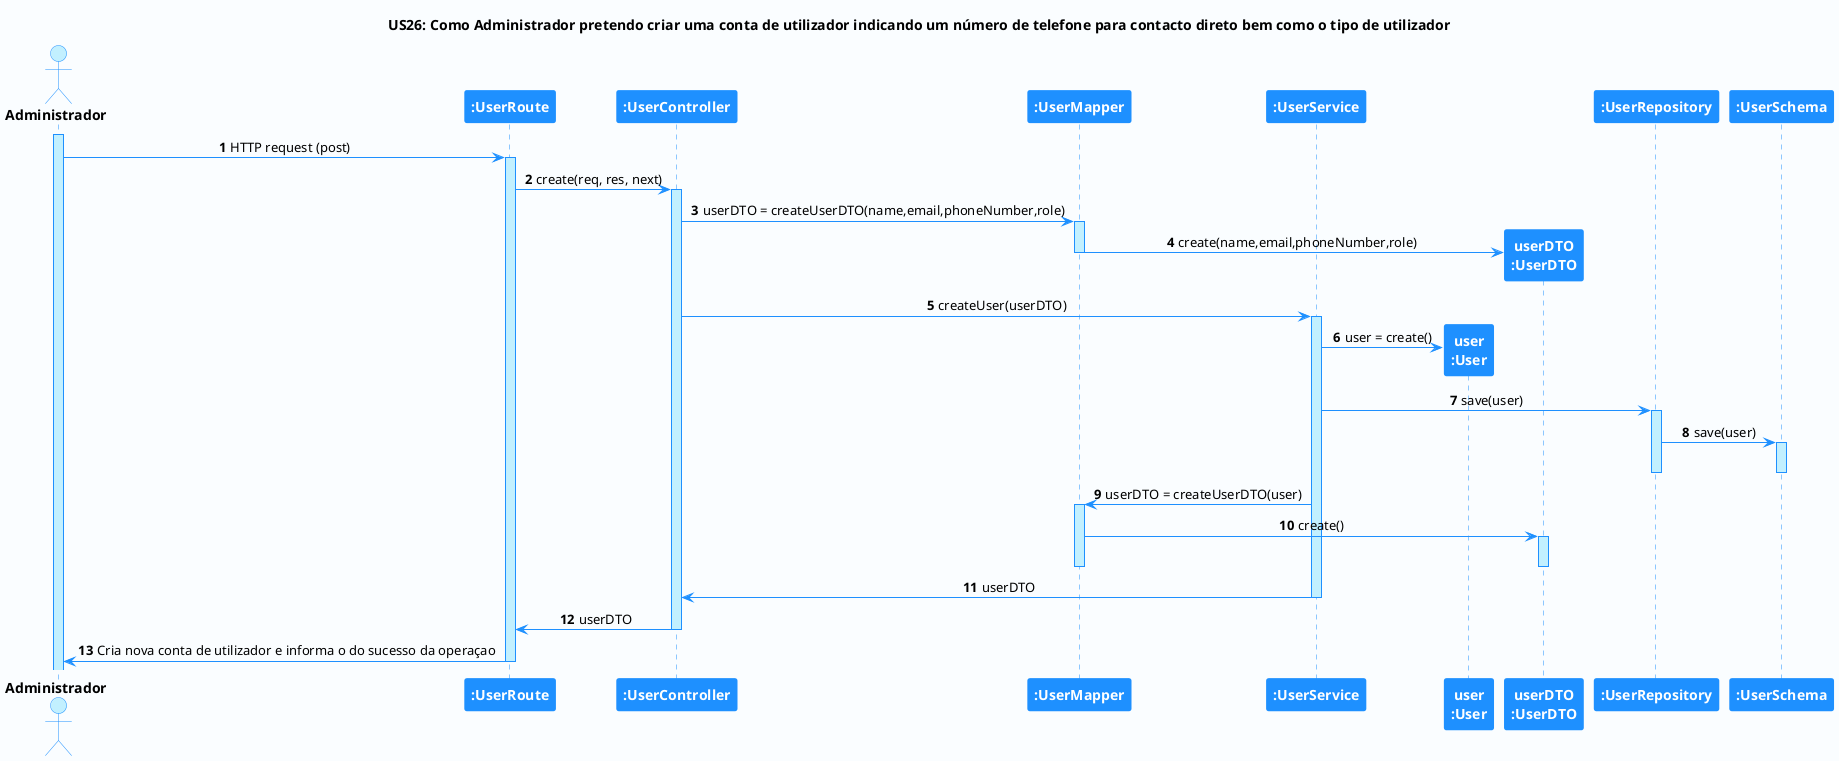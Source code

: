 @startuml hello

'-Style----------------------------------------------------------------------------------------------------------------

autonumber

skinparam DefaultTextAlignment center

skinparam BackgroundColor #fafdff

skinparam sequence {
    LifeLineBorderColor DodgerBlue
    LifeLineBackgroundColor APPLICATION

    ActorBackgroundColor APPLICATION
    ActorBorderColor DodgerBlue

    BackgroundColor #FFFFFF
    ArrowColor DodgerBlue
    BorderColor DodgerBlue

    ParticipantBackgroundColor DodgerBlue
    ParticipantFontColor #FFFFFF
    ParticipantBorderColor DodgerBlue

    GroupBorderColor #082642
    GroupBackgroundColor APPLICATION
}

skinparam note {
    LifeLineBorderColor DodgerBlue
    LifeLineBackgroundColor APPLICATION

    ActorBackgroundColor APPLICATION
    ActorBorderColor DodgerBlue

    BackgroundColor #FFFFFF
    ArrowColor DodgerBlue
    BorderColor DodgerBlue

    ParticipantBackgroundColor DodgerBlue
    ParticipantFontColor #FFFFFF
    ParticipantBorderColor DodgerBlue

    GroupBorderColor #082642
    GroupBackgroundColor APPLICATION
}

'-Title----------------------------------------------------------------------------------------------------------------

title US26: Como Administrador pretendo criar uma conta de utilizador indicando um número de telefone para contacto direto bem como o tipo de utilizador

'-Actors/Participants--------------------------------------------------------------------------------------------------

actor "<b>Administrador" as A
participant "<b>:UserRoute" as RR
participant "<b>:UserController" as CC
participant "<b>:UserMapper" as CM
participant "<b>:UserService" as CS
participant "<b>user\n<b>:User" as C
participant "<b>userDTO\n<b>:UserDTO" as CD
participant "<b>:UserRepository" as CREP
participant "<b>:UserSchema" as CSC


'-Associations---------------------------------------------------------------------------------------------------------

activate A

A -> RR: HTTP request (post)
activate RR

RR -> CC: create(req, res, next)
activate CC

CC -> CM: userDTO = createUserDTO(name,email,phoneNumber,role)
activate CM
CM -> CD** : create(name,email,phoneNumber,role)
deactivate CM
CC -> CS : createUser(userDTO)
activate CS
CS -> C** : user = create()
CS -> CREP : save(user)
activate CREP
CREP -> CSC : save(user)
activate CSC
deactivate CSC
deactivate CREP
CS -> CM : userDTO = createUserDTO(user)
activate CM
CM -> CD : create()
activate CD
deactivate CD
deactivate CM
CS -> CC : userDTO
deactivate CS
CC -> RR: userDTO
deactivate CC

RR -> A: Cria nova conta de utilizador e informa o do sucesso da operaçao

deactivate RR
'----------------------------------------------------------------------------------------------------------------------

@enduml